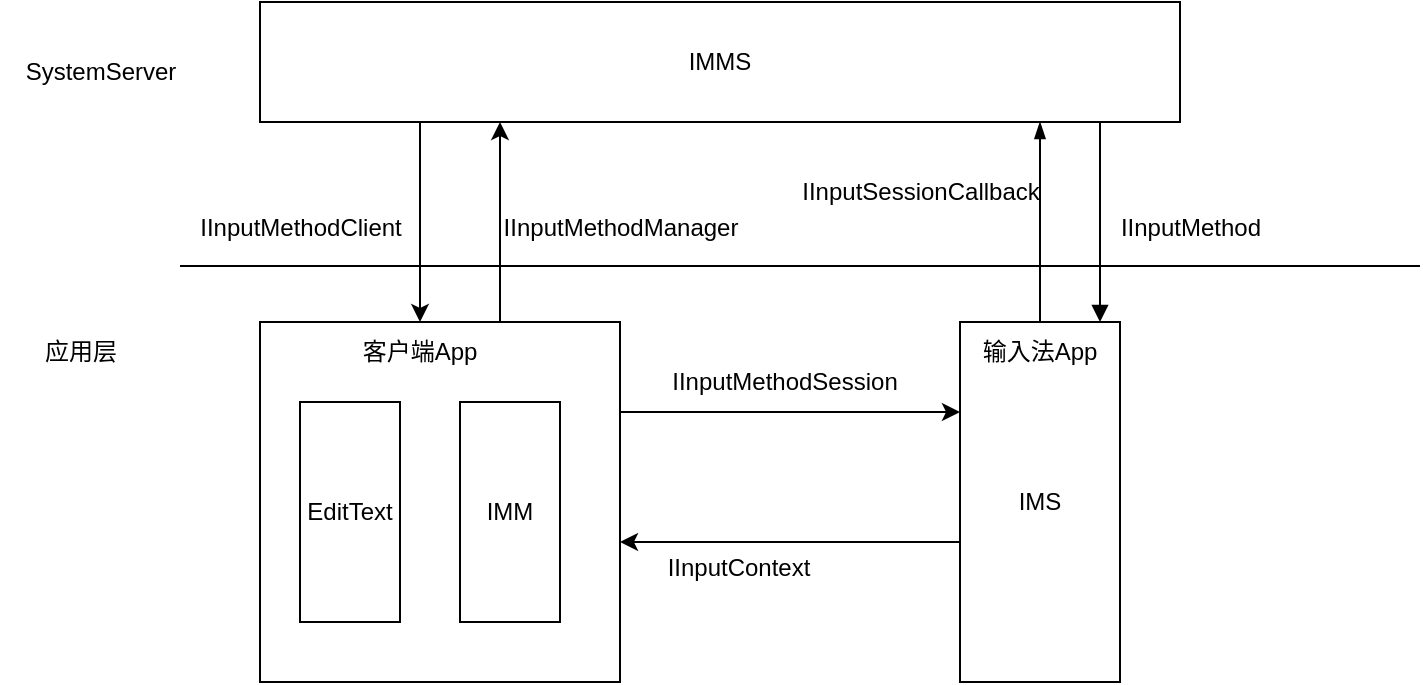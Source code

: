 <mxfile version="26.0.14" pages="5">
  <diagram name="IME模块交互图" id="A3KhLieHLwxe2es9GT4D">
    <mxGraphModel dx="696" dy="365" grid="1" gridSize="10" guides="1" tooltips="1" connect="1" arrows="1" fold="1" page="1" pageScale="1" pageWidth="827" pageHeight="1169" math="0" shadow="0">
      <root>
        <mxCell id="0" />
        <mxCell id="1" parent="0" />
        <mxCell id="1XHsIlju2dAWVkTbXADK-9" style="edgeStyle=orthogonalEdgeStyle;rounded=0;orthogonalLoop=1;jettySize=auto;html=1;entryX=0.5;entryY=0;entryDx=0;entryDy=0;fontSize=12;" parent="1" source="1XHsIlju2dAWVkTbXADK-1" target="1XHsIlju2dAWVkTbXADK-3" edge="1">
          <mxGeometry relative="1" as="geometry">
            <Array as="points">
              <mxPoint x="300" y="120" />
              <mxPoint x="300" y="120" />
            </Array>
          </mxGeometry>
        </mxCell>
        <mxCell id="FVcJxpQqXEOd5ikvfh9R-2" style="edgeStyle=orthogonalEdgeStyle;rounded=0;orthogonalLoop=1;jettySize=auto;html=1;startArrow=blockThin;startFill=1;endArrow=none;" edge="1" parent="1" source="1XHsIlju2dAWVkTbXADK-1" target="1XHsIlju2dAWVkTbXADK-6">
          <mxGeometry relative="1" as="geometry">
            <Array as="points">
              <mxPoint x="610" y="100" />
              <mxPoint x="610" y="100" />
            </Array>
          </mxGeometry>
        </mxCell>
        <mxCell id="1XHsIlju2dAWVkTbXADK-1" value="IMMS" style="rounded=0;whiteSpace=wrap;html=1;fontSize=12;" parent="1" vertex="1">
          <mxGeometry x="220" y="20" width="460" height="60" as="geometry" />
        </mxCell>
        <mxCell id="1XHsIlju2dAWVkTbXADK-15" style="edgeStyle=orthogonalEdgeStyle;rounded=0;orthogonalLoop=1;jettySize=auto;html=1;entryX=0;entryY=0.25;entryDx=0;entryDy=0;exitX=1;exitY=0.25;exitDx=0;exitDy=0;fontSize=12;" parent="1" source="1XHsIlju2dAWVkTbXADK-2" target="1XHsIlju2dAWVkTbXADK-6" edge="1">
          <mxGeometry relative="1" as="geometry" />
        </mxCell>
        <mxCell id="1XHsIlju2dAWVkTbXADK-16" value="IInputMethodSession" style="edgeLabel;html=1;align=center;verticalAlign=middle;resizable=0;points=[];fontSize=12;" parent="1XHsIlju2dAWVkTbXADK-15" vertex="1" connectable="0">
          <mxGeometry x="-0.273" y="8" relative="1" as="geometry">
            <mxPoint x="20" y="-7" as="offset" />
          </mxGeometry>
        </mxCell>
        <mxCell id="1XHsIlju2dAWVkTbXADK-2" value="" style="whiteSpace=wrap;html=1;aspect=fixed;fontSize=12;" parent="1" vertex="1">
          <mxGeometry x="220" y="180" width="180" height="180" as="geometry" />
        </mxCell>
        <mxCell id="1XHsIlju2dAWVkTbXADK-3" value="客户端App" style="text;html=1;align=center;verticalAlign=middle;whiteSpace=wrap;rounded=0;fontSize=12;" parent="1" vertex="1">
          <mxGeometry x="270" y="180" width="60" height="30" as="geometry" />
        </mxCell>
        <mxCell id="1XHsIlju2dAWVkTbXADK-4" value="EditText" style="rounded=0;whiteSpace=wrap;html=1;fontSize=12;" parent="1" vertex="1">
          <mxGeometry x="240" y="220" width="50" height="110" as="geometry" />
        </mxCell>
        <mxCell id="1XHsIlju2dAWVkTbXADK-5" value="IMM" style="rounded=0;whiteSpace=wrap;html=1;fontSize=12;" parent="1" vertex="1">
          <mxGeometry x="320" y="220" width="50" height="110" as="geometry" />
        </mxCell>
        <mxCell id="1XHsIlju2dAWVkTbXADK-17" style="edgeStyle=orthogonalEdgeStyle;rounded=0;orthogonalLoop=1;jettySize=auto;html=1;fontSize=12;" parent="1" source="1XHsIlju2dAWVkTbXADK-6" edge="1">
          <mxGeometry relative="1" as="geometry">
            <mxPoint x="400" y="290" as="targetPoint" />
            <Array as="points">
              <mxPoint x="400" y="290" />
            </Array>
          </mxGeometry>
        </mxCell>
        <mxCell id="1XHsIlju2dAWVkTbXADK-6" value="IMS" style="rounded=0;whiteSpace=wrap;html=1;fontSize=12;" parent="1" vertex="1">
          <mxGeometry x="570" y="180" width="80" height="180" as="geometry" />
        </mxCell>
        <mxCell id="1XHsIlju2dAWVkTbXADK-7" value="输入法App" style="text;html=1;align=center;verticalAlign=middle;whiteSpace=wrap;rounded=0;fontSize=12;" parent="1" vertex="1">
          <mxGeometry x="580" y="180" width="60" height="30" as="geometry" />
        </mxCell>
        <mxCell id="1XHsIlju2dAWVkTbXADK-10" style="edgeStyle=orthogonalEdgeStyle;rounded=0;orthogonalLoop=1;jettySize=auto;html=1;startArrow=block;startFill=1;endArrow=none;fontSize=12;" parent="1" source="1XHsIlju2dAWVkTbXADK-6" target="1XHsIlju2dAWVkTbXADK-1" edge="1">
          <mxGeometry relative="1" as="geometry">
            <Array as="points">
              <mxPoint x="640" y="130" />
              <mxPoint x="640" y="130" />
            </Array>
          </mxGeometry>
        </mxCell>
        <mxCell id="1XHsIlju2dAWVkTbXADK-11" style="edgeStyle=orthogonalEdgeStyle;rounded=0;orthogonalLoop=1;jettySize=auto;html=1;fontSize=12;" parent="1" source="1XHsIlju2dAWVkTbXADK-2" target="1XHsIlju2dAWVkTbXADK-1" edge="1">
          <mxGeometry relative="1" as="geometry">
            <Array as="points">
              <mxPoint x="340" y="110" />
              <mxPoint x="340" y="110" />
            </Array>
          </mxGeometry>
        </mxCell>
        <mxCell id="1XHsIlju2dAWVkTbXADK-12" value="IInputMethodManager" style="text;html=1;align=center;verticalAlign=middle;resizable=0;points=[];autosize=1;strokeColor=none;fillColor=none;fontSize=12;" parent="1" vertex="1">
          <mxGeometry x="330" y="118" width="140" height="30" as="geometry" />
        </mxCell>
        <mxCell id="1XHsIlju2dAWVkTbXADK-13" value="IInputMethodClient" style="text;html=1;align=center;verticalAlign=middle;resizable=0;points=[];autosize=1;strokeColor=none;fillColor=none;fontSize=12;" parent="1" vertex="1">
          <mxGeometry x="180" y="118" width="120" height="30" as="geometry" />
        </mxCell>
        <mxCell id="1XHsIlju2dAWVkTbXADK-14" value="IInputMethod" style="text;html=1;align=center;verticalAlign=middle;resizable=0;points=[];autosize=1;strokeColor=none;fillColor=none;fontSize=12;" parent="1" vertex="1">
          <mxGeometry x="640" y="118" width="90" height="30" as="geometry" />
        </mxCell>
        <mxCell id="1XHsIlju2dAWVkTbXADK-18" value="IInputContext" style="text;html=1;align=center;verticalAlign=middle;resizable=0;points=[];autosize=1;strokeColor=none;fillColor=none;fontSize=12;" parent="1" vertex="1">
          <mxGeometry x="414" y="288" width="90" height="30" as="geometry" />
        </mxCell>
        <mxCell id="Ci4ON3WNqU_r9USvBxGv-1" value="" style="line;strokeWidth=1;fillColor=none;align=left;verticalAlign=middle;spacingTop=-1;spacingLeft=3;spacingRight=3;rotatable=0;labelPosition=right;points=[];portConstraint=eastwest;strokeColor=inherit;" parent="1" vertex="1">
          <mxGeometry x="180" y="148" width="620" height="8" as="geometry" />
        </mxCell>
        <mxCell id="Ci4ON3WNqU_r9USvBxGv-2" value="应用层" style="text;html=1;align=center;verticalAlign=middle;resizable=0;points=[];autosize=1;strokeColor=none;fillColor=none;" parent="1" vertex="1">
          <mxGeometry x="100" y="180" width="60" height="30" as="geometry" />
        </mxCell>
        <mxCell id="Ci4ON3WNqU_r9USvBxGv-3" value="SystemServer" style="text;html=1;align=center;verticalAlign=middle;resizable=0;points=[];autosize=1;strokeColor=none;fillColor=none;" parent="1" vertex="1">
          <mxGeometry x="90" y="40" width="100" height="30" as="geometry" />
        </mxCell>
        <mxCell id="FVcJxpQqXEOd5ikvfh9R-3" value="IInputSessionCallback" style="text;html=1;align=center;verticalAlign=middle;resizable=0;points=[];autosize=1;strokeColor=none;fillColor=none;" vertex="1" parent="1">
          <mxGeometry x="480" y="100" width="140" height="30" as="geometry" />
        </mxCell>
      </root>
    </mxGraphModel>
  </diagram>
  <diagram id="_L2OAdhkrZePyM3R2bAZ" name="类图">
    <mxGraphModel dx="696" dy="365" grid="1" gridSize="10" guides="1" tooltips="1" connect="1" arrows="1" fold="1" page="1" pageScale="1" pageWidth="827" pageHeight="1169" math="0" shadow="0">
      <root>
        <mxCell id="0" />
        <mxCell id="1" parent="0" />
        <mxCell id="U2b2HhFMMXT17LnFS-RK-12" value="android.view.inputmethod" style="shape=folder;fontStyle=1;spacingTop=10;tabWidth=40;tabHeight=14;tabPosition=left;html=1;whiteSpace=wrap;" parent="1" vertex="1">
          <mxGeometry x="20" y="200" width="600" height="340" as="geometry" />
        </mxCell>
        <mxCell id="U2b2HhFMMXT17LnFS-RK-1" value="«interface»&lt;br&gt;&lt;b&gt;IInputContext&lt;/b&gt;" style="html=1;whiteSpace=wrap;" parent="1" vertex="1">
          <mxGeometry x="60" y="240" width="110" height="50" as="geometry" />
        </mxCell>
        <mxCell id="U2b2HhFMMXT17LnFS-RK-3" value="«interface»&lt;br&gt;&lt;b&gt;InputConnection&lt;/b&gt;" style="html=1;whiteSpace=wrap;" parent="1" vertex="1">
          <mxGeometry x="340" y="250" width="110" height="50" as="geometry" />
        </mxCell>
        <mxCell id="U2b2HhFMMXT17LnFS-RK-8" value="&lt;p style=&quot;margin:0px;margin-top:4px;text-align:center;&quot;&gt;&lt;b&gt;BaseInputConnection&lt;/b&gt;&lt;/p&gt;" style="verticalAlign=top;align=left;overflow=fill;html=1;whiteSpace=wrap;" parent="1" vertex="1">
          <mxGeometry x="320" y="415" width="150" height="40" as="geometry" />
        </mxCell>
        <mxCell id="U2b2HhFMMXT17LnFS-RK-9" value="" style="endArrow=block;dashed=1;endFill=0;endSize=12;html=1;rounded=0;" parent="1" source="U2b2HhFMMXT17LnFS-RK-8" target="U2b2HhFMMXT17LnFS-RK-3" edge="1">
          <mxGeometry width="160" relative="1" as="geometry">
            <mxPoint x="390" y="390" as="sourcePoint" />
            <mxPoint x="550" y="390" as="targetPoint" />
          </mxGeometry>
        </mxCell>
        <mxCell id="U2b2HhFMMXT17LnFS-RK-10" value="android.text" style="shape=folder;fontStyle=1;spacingTop=10;tabWidth=40;tabHeight=14;tabPosition=left;html=1;whiteSpace=wrap;" parent="1" vertex="1">
          <mxGeometry x="660" y="170" width="380" height="240" as="geometry" />
        </mxCell>
        <mxCell id="U2b2HhFMMXT17LnFS-RK-11" value="&lt;p style=&quot;margin:0px;margin-top:4px;text-align:center;&quot;&gt;&lt;b&gt;InputType&lt;/b&gt;&lt;/p&gt;" style="verticalAlign=top;align=left;overflow=fill;html=1;whiteSpace=wrap;" parent="1" vertex="1">
          <mxGeometry x="700" y="200" width="140" height="60" as="geometry" />
        </mxCell>
        <mxCell id="U2b2HhFMMXT17LnFS-RK-18" value="&lt;p style=&quot;margin:0px;margin-top:4px;text-align:center;&quot;&gt;&lt;b&gt;EditorInfo&lt;/b&gt;&lt;/p&gt;" style="verticalAlign=top;align=left;overflow=fill;html=1;whiteSpace=wrap;" parent="1" vertex="1">
          <mxGeometry x="470" y="255" width="140" height="40" as="geometry" />
        </mxCell>
        <mxCell id="U2b2HhFMMXT17LnFS-RK-20" value="" style="endArrow=diamondThin;endFill=1;endSize=24;html=1;rounded=0;entryX=1;entryY=0.5;entryDx=0;entryDy=0;exitX=0;exitY=0.75;exitDx=0;exitDy=0;" parent="1" source="U2b2HhFMMXT17LnFS-RK-11" target="U2b2HhFMMXT17LnFS-RK-18" edge="1">
          <mxGeometry width="160" relative="1" as="geometry">
            <mxPoint x="720" y="230" as="sourcePoint" />
            <mxPoint x="880" y="230" as="targetPoint" />
          </mxGeometry>
        </mxCell>
        <mxCell id="Tmlmgqdl4O0uzyfV7ePC-1" value="&lt;p style=&quot;margin:0px;margin-top:4px;text-align:center;&quot;&gt;&lt;b&gt;InputMethodManager&lt;/b&gt;&lt;/p&gt;" style="verticalAlign=top;align=left;overflow=fill;html=1;whiteSpace=wrap;" parent="1" vertex="1">
          <mxGeometry x="70" y="330" width="140" height="60" as="geometry" />
        </mxCell>
      </root>
    </mxGraphModel>
  </diagram>
  <diagram id="EWQzKdETG6eSZmohPhK9" name="IME基本概念流程">
    <mxGraphModel dx="1219" dy="429" grid="0" gridSize="10" guides="1" tooltips="1" connect="1" arrows="1" fold="1" page="0" pageScale="1" pageWidth="827" pageHeight="1169" math="0" shadow="0">
      <root>
        <mxCell id="0" />
        <mxCell id="1" parent="0" />
        <mxCell id="MgKqnsjIscYqb2wtCfhL-4" style="edgeStyle=orthogonalEdgeStyle;rounded=0;orthogonalLoop=1;jettySize=auto;html=1;curved=0;" edge="1" parent="1" source="MgKqnsjIscYqb2wtCfhL-1" target="MgKqnsjIscYqb2wtCfhL-2">
          <mxGeometry relative="1" as="geometry" />
        </mxCell>
        <mxCell id="MgKqnsjIscYqb2wtCfhL-1" value="客户端(IMM)" style="shape=umlLifeline;perimeter=lifelinePerimeter;whiteSpace=wrap;html=1;container=1;dropTarget=0;collapsible=0;recursiveResize=0;outlineConnect=0;portConstraint=eastwest;newEdgeStyle={&quot;curved&quot;:0,&quot;rounded&quot;:0};" vertex="1" parent="1">
          <mxGeometry x="-129" y="29" width="100" height="300" as="geometry" />
        </mxCell>
        <mxCell id="MgKqnsjIscYqb2wtCfhL-2" value="输入法管理服务(IMMS)" style="shape=umlLifeline;perimeter=lifelinePerimeter;whiteSpace=wrap;html=1;container=1;dropTarget=0;collapsible=0;recursiveResize=0;outlineConnect=0;portConstraint=eastwest;newEdgeStyle={&quot;curved&quot;:0,&quot;rounded&quot;:0};" vertex="1" parent="1">
          <mxGeometry x="39" y="29" width="158" height="301" as="geometry" />
        </mxCell>
        <mxCell id="MgKqnsjIscYqb2wtCfhL-8" style="edgeStyle=orthogonalEdgeStyle;rounded=0;orthogonalLoop=1;jettySize=auto;html=1;curved=0;dashed=1;" edge="1" parent="1" source="MgKqnsjIscYqb2wtCfhL-3" target="MgKqnsjIscYqb2wtCfhL-1">
          <mxGeometry relative="1" as="geometry">
            <Array as="points">
              <mxPoint x="-3" y="277" />
              <mxPoint x="-3" y="277" />
            </Array>
          </mxGeometry>
        </mxCell>
        <mxCell id="MgKqnsjIscYqb2wtCfhL-3" value="输入法管理服务(IMS)" style="shape=umlLifeline;perimeter=lifelinePerimeter;whiteSpace=wrap;html=1;container=1;dropTarget=0;collapsible=0;recursiveResize=0;outlineConnect=0;portConstraint=eastwest;newEdgeStyle={&quot;curved&quot;:0,&quot;rounded&quot;:0};" vertex="1" parent="1">
          <mxGeometry x="239" y="29" width="158" height="300" as="geometry" />
        </mxCell>
        <mxCell id="MgKqnsjIscYqb2wtCfhL-5" value="显示、隐藏输入法" style="text;html=1;align=center;verticalAlign=middle;resizable=0;points=[];autosize=1;strokeColor=none;fillColor=none;" vertex="1" parent="1">
          <mxGeometry x="-51" y="149" width="114" height="26" as="geometry" />
        </mxCell>
        <mxCell id="MgKqnsjIscYqb2wtCfhL-6" style="edgeStyle=orthogonalEdgeStyle;rounded=0;orthogonalLoop=1;jettySize=auto;html=1;curved=0;" edge="1" parent="1" source="MgKqnsjIscYqb2wtCfhL-2" target="MgKqnsjIscYqb2wtCfhL-3">
          <mxGeometry relative="1" as="geometry">
            <mxPoint x="142" y="226" as="sourcePoint" />
            <Array as="points">
              <mxPoint x="218" y="229" />
              <mxPoint x="218" y="229" />
            </Array>
          </mxGeometry>
        </mxCell>
        <mxCell id="MgKqnsjIscYqb2wtCfhL-7" value="显示、隐藏输入法" style="text;html=1;align=center;verticalAlign=middle;resizable=0;points=[];autosize=1;strokeColor=none;fillColor=none;" vertex="1" parent="1">
          <mxGeometry x="164" y="195" width="114" height="26" as="geometry" />
        </mxCell>
        <mxCell id="MgKqnsjIscYqb2wtCfhL-9" value="返回输入信息" style="text;html=1;align=center;verticalAlign=middle;resizable=0;points=[];autosize=1;strokeColor=none;fillColor=none;" vertex="1" parent="1">
          <mxGeometry x="52" y="251" width="90" height="26" as="geometry" />
        </mxCell>
      </root>
    </mxGraphModel>
  </diagram>
  <diagram id="zWcOCB7yK2CvtCDqZt56" name="输入法拉起流程">
    <mxGraphModel dx="3480" dy="1825" grid="1" gridSize="10" guides="1" tooltips="1" connect="1" arrows="1" fold="1" page="1" pageScale="1" pageWidth="827" pageHeight="1169" math="0" shadow="0">
      <root>
        <mxCell id="0" />
        <mxCell id="1" parent="0" />
        <mxCell id="XwH84VPgO4Bym34SIaJH-1" value="TextView" style="shape=umlLifeline;whiteSpace=wrap;html=1;container=1;dropTarget=0;collapsible=0;recursiveResize=0;outlineConnect=0;portConstraint=eastwest;newEdgeStyle={&quot;curved&quot;:0,&quot;rounded&quot;:0};points=[[0,0,0,0,5],[0,1,0,0,-5],[1,0,0,0,5],[1,1,0,0,-5]];perimeter=rectanglePerimeter;targetShapes=umlLifeline;participant=label;" vertex="1" parent="1">
          <mxGeometry x="40" y="120" width="100" height="550" as="geometry" />
        </mxCell>
        <mxCell id="XwH84VPgO4Bym34SIaJH-6" value="" style="html=1;points=[[0,0,0,0,5],[0,1,0,0,-5],[1,0,0,0,5],[1,1,0,0,-5]];perimeter=orthogonalPerimeter;outlineConnect=0;targetShapes=umlLifeline;portConstraint=eastwest;newEdgeStyle={&quot;curved&quot;:0,&quot;rounded&quot;:0};" vertex="1" parent="XwH84VPgO4Bym34SIaJH-1">
          <mxGeometry x="45" y="100" width="10" height="40" as="geometry" />
        </mxCell>
        <mxCell id="XwH84VPgO4Bym34SIaJH-7" value="onKeyDown" style="html=1;align=left;spacingLeft=2;endArrow=block;rounded=0;edgeStyle=orthogonalEdgeStyle;curved=0;rounded=0;" edge="1" target="XwH84VPgO4Bym34SIaJH-6" parent="XwH84VPgO4Bym34SIaJH-1">
          <mxGeometry relative="1" as="geometry">
            <mxPoint x="50" y="80" as="sourcePoint" />
            <Array as="points">
              <mxPoint x="80" y="110" />
            </Array>
          </mxGeometry>
        </mxCell>
        <mxCell id="XwH84VPgO4Bym34SIaJH-10" value="" style="html=1;points=[[0,0,0,0,5],[0,1,0,0,-5],[1,0,0,0,5],[1,1,0,0,-5]];perimeter=orthogonalPerimeter;outlineConnect=0;targetShapes=umlLifeline;portConstraint=eastwest;newEdgeStyle={&quot;curved&quot;:0,&quot;rounded&quot;:0};" vertex="1" parent="XwH84VPgO4Bym34SIaJH-1">
          <mxGeometry x="45" y="170" width="10" height="40" as="geometry" />
        </mxCell>
        <mxCell id="XwH84VPgO4Bym34SIaJH-11" value="ViewClicked" style="html=1;align=left;spacingLeft=2;endArrow=block;rounded=0;edgeStyle=orthogonalEdgeStyle;curved=0;rounded=0;" edge="1" target="XwH84VPgO4Bym34SIaJH-10" parent="XwH84VPgO4Bym34SIaJH-1">
          <mxGeometry relative="1" as="geometry">
            <mxPoint x="50" y="160" as="sourcePoint" />
            <Array as="points">
              <mxPoint x="55" y="160" />
              <mxPoint x="85" y="160" />
              <mxPoint x="85" y="230" />
            </Array>
          </mxGeometry>
        </mxCell>
        <mxCell id="XwH84VPgO4Bym34SIaJH-2" value="IMM" style="shape=umlLifeline;perimeter=lifelinePerimeter;whiteSpace=wrap;html=1;container=1;dropTarget=0;collapsible=0;recursiveResize=0;outlineConnect=0;portConstraint=eastwest;newEdgeStyle={&quot;curved&quot;:0,&quot;rounded&quot;:0};" vertex="1" parent="1">
          <mxGeometry x="190" y="120" width="100" height="560" as="geometry" />
        </mxCell>
        <mxCell id="XwH84VPgO4Bym34SIaJH-13" value="" style="html=1;points=[[0,0,0,0,5],[0,1,0,0,-5],[1,0,0,0,5],[1,1,0,0,-5]];perimeter=orthogonalPerimeter;outlineConnect=0;targetShapes=umlLifeline;portConstraint=eastwest;newEdgeStyle={&quot;curved&quot;:0,&quot;rounded&quot;:0};" vertex="1" parent="XwH84VPgO4Bym34SIaJH-2">
          <mxGeometry x="45" y="240" width="10" height="130" as="geometry" />
        </mxCell>
        <mxCell id="XwH84VPgO4Bym34SIaJH-17" value="" style="html=1;points=[[0,0,0,0,5],[0,1,0,0,-5],[1,0,0,0,5],[1,1,0,0,-5]];perimeter=orthogonalPerimeter;outlineConnect=0;targetShapes=umlLifeline;portConstraint=eastwest;newEdgeStyle={&quot;curved&quot;:0,&quot;rounded&quot;:0};" vertex="1" parent="XwH84VPgO4Bym34SIaJH-2">
          <mxGeometry x="50" y="300" width="10" height="40" as="geometry" />
        </mxCell>
        <mxCell id="XwH84VPgO4Bym34SIaJH-18" value="checkFocus" style="html=1;align=left;spacingLeft=2;endArrow=block;rounded=0;edgeStyle=orthogonalEdgeStyle;curved=0;rounded=0;" edge="1" target="XwH84VPgO4Bym34SIaJH-17" parent="XwH84VPgO4Bym34SIaJH-2">
          <mxGeometry relative="1" as="geometry">
            <mxPoint x="55" y="280" as="sourcePoint" />
            <Array as="points">
              <mxPoint x="85" y="310" />
            </Array>
          </mxGeometry>
        </mxCell>
        <mxCell id="XwH84VPgO4Bym34SIaJH-19" value="" style="html=1;points=[[0,0,0,0,5],[0,1,0,0,-5],[1,0,0,0,5],[1,1,0,0,-5]];perimeter=orthogonalPerimeter;outlineConnect=0;targetShapes=umlLifeline;portConstraint=eastwest;newEdgeStyle={&quot;curved&quot;:0,&quot;rounded&quot;:0};" vertex="1" parent="XwH84VPgO4Bym34SIaJH-2">
          <mxGeometry x="45" y="400" width="10" height="40" as="geometry" />
        </mxCell>
        <mxCell id="XwH84VPgO4Bym34SIaJH-20" value="startInputInner" style="html=1;align=left;spacingLeft=2;endArrow=block;rounded=0;edgeStyle=orthogonalEdgeStyle;curved=0;rounded=0;" edge="1" target="XwH84VPgO4Bym34SIaJH-19" parent="XwH84VPgO4Bym34SIaJH-2">
          <mxGeometry relative="1" as="geometry">
            <mxPoint x="50" y="380" as="sourcePoint" />
            <Array as="points">
              <mxPoint x="80" y="410" />
            </Array>
          </mxGeometry>
        </mxCell>
        <mxCell id="XwH84VPgO4Bym34SIaJH-3" value="IMMS" style="shape=umlLifeline;perimeter=lifelinePerimeter;whiteSpace=wrap;html=1;container=1;dropTarget=0;collapsible=0;recursiveResize=0;outlineConnect=0;portConstraint=eastwest;newEdgeStyle={&quot;curved&quot;:0,&quot;rounded&quot;:0};" vertex="1" parent="1">
          <mxGeometry x="390" y="120" width="100" height="1460" as="geometry" />
        </mxCell>
        <mxCell id="XwH84VPgO4Bym34SIaJH-24" value="" style="html=1;points=[[0,0,0,0,5],[0,1,0,0,-5],[1,0,0,0,5],[1,1,0,0,-5]];perimeter=orthogonalPerimeter;outlineConnect=0;targetShapes=umlLifeline;portConstraint=eastwest;newEdgeStyle={&quot;curved&quot;:0,&quot;rounded&quot;:0};" vertex="1" parent="XwH84VPgO4Bym34SIaJH-3">
          <mxGeometry x="45" y="520" width="10" height="40" as="geometry" />
        </mxCell>
        <mxCell id="XwH84VPgO4Bym34SIaJH-25" value="startInput" style="html=1;align=left;spacingLeft=2;endArrow=block;rounded=0;edgeStyle=orthogonalEdgeStyle;curved=0;rounded=0;" edge="1" target="XwH84VPgO4Bym34SIaJH-24" parent="XwH84VPgO4Bym34SIaJH-3">
          <mxGeometry relative="1" as="geometry">
            <mxPoint x="50" y="500" as="sourcePoint" />
            <Array as="points">
              <mxPoint x="80" y="530" />
            </Array>
          </mxGeometry>
        </mxCell>
        <mxCell id="XwH84VPgO4Bym34SIaJH-30" value="" style="html=1;points=[[0,0,0,0,5],[0,1,0,0,-5],[1,0,0,0,5],[1,1,0,0,-5]];perimeter=orthogonalPerimeter;outlineConnect=0;targetShapes=umlLifeline;portConstraint=eastwest;newEdgeStyle={&quot;curved&quot;:0,&quot;rounded&quot;:0};" vertex="1" parent="XwH84VPgO4Bym34SIaJH-3">
          <mxGeometry x="45" y="730" width="10" height="40" as="geometry" />
        </mxCell>
        <mxCell id="XwH84VPgO4Bym34SIaJH-31" value="startInputUncheckedLocked" style="html=1;align=left;spacingLeft=2;endArrow=block;rounded=0;edgeStyle=orthogonalEdgeStyle;curved=0;rounded=0;" edge="1" target="XwH84VPgO4Bym34SIaJH-30" parent="XwH84VPgO4Bym34SIaJH-3">
          <mxGeometry relative="1" as="geometry">
            <mxPoint x="50" y="710" as="sourcePoint" />
            <Array as="points">
              <mxPoint x="80" y="740" />
            </Array>
          </mxGeometry>
        </mxCell>
        <mxCell id="XwH84VPgO4Bym34SIaJH-32" value="" style="html=1;points=[[0,0,0,0,5],[0,1,0,0,-5],[1,0,0,0,5],[1,1,0,0,-5]];perimeter=orthogonalPerimeter;outlineConnect=0;targetShapes=umlLifeline;portConstraint=eastwest;newEdgeStyle={&quot;curved&quot;:0,&quot;rounded&quot;:0};" vertex="1" parent="XwH84VPgO4Bym34SIaJH-3">
          <mxGeometry x="45" y="630" width="10" height="40" as="geometry" />
        </mxCell>
        <mxCell id="XwH84VPgO4Bym34SIaJH-33" value="startInputLocked" style="html=1;align=left;spacingLeft=2;endArrow=block;rounded=0;edgeStyle=orthogonalEdgeStyle;curved=0;rounded=0;" edge="1" target="XwH84VPgO4Bym34SIaJH-32" parent="XwH84VPgO4Bym34SIaJH-3">
          <mxGeometry x="0.02" relative="1" as="geometry">
            <mxPoint x="50" y="610" as="sourcePoint" />
            <Array as="points">
              <mxPoint x="80" y="640" />
            </Array>
            <mxPoint as="offset" />
          </mxGeometry>
        </mxCell>
        <mxCell id="XwH84VPgO4Bym34SIaJH-34" value="" style="html=1;points=[[0,0,0,0,5],[0,1,0,0,-5],[1,0,0,0,5],[1,1,0,0,-5]];perimeter=orthogonalPerimeter;outlineConnect=0;targetShapes=umlLifeline;portConstraint=eastwest;newEdgeStyle={&quot;curved&quot;:0,&quot;rounded&quot;:0};" vertex="1" parent="XwH84VPgO4Bym34SIaJH-3">
          <mxGeometry x="45" y="820" width="10" height="40" as="geometry" />
        </mxCell>
        <mxCell id="XwH84VPgO4Bym34SIaJH-35" value="startInputInnerLoked" style="html=1;align=left;spacingLeft=2;endArrow=block;rounded=0;edgeStyle=orthogonalEdgeStyle;curved=0;rounded=0;" edge="1" parent="XwH84VPgO4Bym34SIaJH-3" target="XwH84VPgO4Bym34SIaJH-34">
          <mxGeometry relative="1" as="geometry">
            <mxPoint x="50" y="800" as="sourcePoint" />
            <Array as="points">
              <mxPoint x="80" y="830" />
            </Array>
          </mxGeometry>
        </mxCell>
        <mxCell id="XwH84VPgO4Bym34SIaJH-45" value="" style="html=1;points=[[0,0,0,0,5],[0,1,0,0,-5],[1,0,0,0,5],[1,1,0,0,-5]];perimeter=orthogonalPerimeter;outlineConnect=0;targetShapes=umlLifeline;portConstraint=eastwest;newEdgeStyle={&quot;curved&quot;:0,&quot;rounded&quot;:0};" vertex="1" parent="XwH84VPgO4Bym34SIaJH-3">
          <mxGeometry x="45" y="920" width="10" height="40" as="geometry" />
        </mxCell>
        <mxCell id="XwH84VPgO4Bym34SIaJH-46" value="bindCurrentInputMethodServiceLocked" style="html=1;align=left;spacingLeft=2;endArrow=block;rounded=0;edgeStyle=orthogonalEdgeStyle;curved=0;rounded=0;" edge="1" parent="XwH84VPgO4Bym34SIaJH-3">
          <mxGeometry relative="1" as="geometry">
            <mxPoint x="50" y="900" as="sourcePoint" />
            <Array as="points">
              <mxPoint x="80" y="900" />
              <mxPoint x="80" y="930" />
            </Array>
            <mxPoint x="55" y="930" as="targetPoint" />
          </mxGeometry>
        </mxCell>
        <mxCell id="XwH84VPgO4Bym34SIaJH-51" value="" style="html=1;points=[[0,0,0,0,5],[0,1,0,0,-5],[1,0,0,0,5],[1,1,0,0,-5]];perimeter=orthogonalPerimeter;outlineConnect=0;targetShapes=umlLifeline;portConstraint=eastwest;newEdgeStyle={&quot;curved&quot;:0,&quot;rounded&quot;:0};" vertex="1" parent="XwH84VPgO4Bym34SIaJH-3">
          <mxGeometry x="45" y="1030" width="10" height="40" as="geometry" />
        </mxCell>
        <mxCell id="XwH84VPgO4Bym34SIaJH-52" value="onServiceConndeted" style="html=1;align=left;spacingLeft=2;endArrow=block;rounded=0;edgeStyle=orthogonalEdgeStyle;curved=0;rounded=0;exitX=0.5;exitY=0.699;exitDx=0;exitDy=0;exitPerimeter=0;" edge="1" target="XwH84VPgO4Bym34SIaJH-51" parent="XwH84VPgO4Bym34SIaJH-3" source="XwH84VPgO4Bym34SIaJH-3">
          <mxGeometry x="-0.003" relative="1" as="geometry">
            <mxPoint x="60" y="990" as="sourcePoint" />
            <Array as="points">
              <mxPoint x="60" y="1020" />
              <mxPoint x="90" y="1020" />
              <mxPoint x="90" y="1050" />
            </Array>
            <mxPoint as="offset" />
          </mxGeometry>
        </mxCell>
        <mxCell id="XwH84VPgO4Bym34SIaJH-4" value="IMS" style="shape=umlLifeline;perimeter=lifelinePerimeter;whiteSpace=wrap;html=1;container=1;dropTarget=0;collapsible=0;recursiveResize=0;outlineConnect=0;portConstraint=eastwest;newEdgeStyle={&quot;curved&quot;:0,&quot;rounded&quot;:0};" vertex="1" parent="1">
          <mxGeometry x="590" y="120" width="100" height="1780" as="geometry" />
        </mxCell>
        <mxCell id="XwH84VPgO4Bym34SIaJH-61" value="" style="html=1;points=[[0,0,0,0,5],[0,1,0,0,-5],[1,0,0,0,5],[1,1,0,0,-5]];perimeter=orthogonalPerimeter;outlineConnect=0;targetShapes=umlLifeline;portConstraint=eastwest;newEdgeStyle={&quot;curved&quot;:0,&quot;rounded&quot;:0};" vertex="1" parent="XwH84VPgO4Bym34SIaJH-4">
          <mxGeometry x="45" y="1490" width="10" height="40" as="geometry" />
        </mxCell>
        <mxCell id="XwH84VPgO4Bym34SIaJH-62" value="showWindow" style="html=1;align=left;spacingLeft=2;endArrow=block;rounded=0;edgeStyle=orthogonalEdgeStyle;curved=0;rounded=0;" edge="1" target="XwH84VPgO4Bym34SIaJH-61" parent="XwH84VPgO4Bym34SIaJH-4">
          <mxGeometry relative="1" as="geometry">
            <mxPoint x="50" y="1470" as="sourcePoint" />
            <Array as="points">
              <mxPoint x="80" y="1500" />
            </Array>
          </mxGeometry>
        </mxCell>
        <mxCell id="XwH84VPgO4Bym34SIaJH-65" value="" style="html=1;points=[[0,0,0,0,5],[0,1,0,0,-5],[1,0,0,0,5],[1,1,0,0,-5]];perimeter=orthogonalPerimeter;outlineConnect=0;targetShapes=umlLifeline;portConstraint=eastwest;newEdgeStyle={&quot;curved&quot;:0,&quot;rounded&quot;:0};" vertex="1" parent="XwH84VPgO4Bym34SIaJH-4">
          <mxGeometry x="40" y="1594" width="10" height="40" as="geometry" />
        </mxCell>
        <mxCell id="XwH84VPgO4Bym34SIaJH-66" value="showWindowInner" style="html=1;align=left;spacingLeft=2;endArrow=block;rounded=0;edgeStyle=orthogonalEdgeStyle;curved=0;rounded=0;" edge="1" target="XwH84VPgO4Bym34SIaJH-65" parent="XwH84VPgO4Bym34SIaJH-4">
          <mxGeometry relative="1" as="geometry">
            <mxPoint x="45" y="1574" as="sourcePoint" />
            <Array as="points">
              <mxPoint x="75" y="1604" />
            </Array>
          </mxGeometry>
        </mxCell>
        <mxCell id="XwH84VPgO4Bym34SIaJH-69" value="" style="html=1;points=[[0,0,0,0,5],[0,1,0,0,-5],[1,0,0,0,5],[1,1,0,0,-5]];perimeter=orthogonalPerimeter;outlineConnect=0;targetShapes=umlLifeline;portConstraint=eastwest;newEdgeStyle={&quot;curved&quot;:0,&quot;rounded&quot;:0};" vertex="1" parent="XwH84VPgO4Bym34SIaJH-4">
          <mxGeometry x="45" y="1680" width="10" height="40" as="geometry" />
        </mxCell>
        <mxCell id="XwH84VPgO4Bym34SIaJH-70" value="onsStartInputView" style="html=1;align=left;spacingLeft=2;endArrow=block;rounded=0;edgeStyle=orthogonalEdgeStyle;curved=0;rounded=0;" edge="1" target="XwH84VPgO4Bym34SIaJH-69" parent="XwH84VPgO4Bym34SIaJH-4">
          <mxGeometry relative="1" as="geometry">
            <mxPoint x="50" y="1660" as="sourcePoint" />
            <Array as="points">
              <mxPoint x="80" y="1690" />
            </Array>
          </mxGeometry>
        </mxCell>
        <mxCell id="XwH84VPgO4Bym34SIaJH-14" value="ViewClicked" style="html=1;verticalAlign=bottom;startArrow=oval;endArrow=block;startSize=8;curved=0;rounded=0;" edge="1" target="XwH84VPgO4Bym34SIaJH-13" parent="1">
          <mxGeometry relative="1" as="geometry">
            <mxPoint x="86" y="370" as="sourcePoint" />
            <mxPoint x="230" y="370" as="targetPoint" />
            <Array as="points">
              <mxPoint x="160" y="370" />
            </Array>
          </mxGeometry>
        </mxCell>
        <mxCell id="XwH84VPgO4Bym34SIaJH-23" value="startInputOrWindowGainedFoucs" style="html=1;verticalAlign=bottom;startArrow=circle;startFill=1;endArrow=open;startSize=6;endSize=8;curved=0;rounded=0;" edge="1" parent="1" target="XwH84VPgO4Bym34SIaJH-3">
          <mxGeometry width="80" relative="1" as="geometry">
            <mxPoint x="230" y="590" as="sourcePoint" />
            <mxPoint x="310" y="590" as="targetPoint" />
          </mxGeometry>
        </mxCell>
        <mxCell id="XwH84VPgO4Bym34SIaJH-53" value="attachToken" style="html=1;verticalAlign=bottom;startArrow=circle;startFill=1;endArrow=open;startSize=6;endSize=8;curved=0;rounded=0;" edge="1" parent="1" target="XwH84VPgO4Bym34SIaJH-4">
          <mxGeometry width="80" relative="1" as="geometry">
            <mxPoint x="430" y="1250" as="sourcePoint" />
            <mxPoint x="510" y="1250" as="targetPoint" />
          </mxGeometry>
        </mxCell>
        <mxCell id="XwH84VPgO4Bym34SIaJH-54" value="CreateSession" style="html=1;verticalAlign=bottom;startArrow=circle;startFill=1;endArrow=open;startSize=6;endSize=8;curved=0;rounded=0;" edge="1" parent="1" target="XwH84VPgO4Bym34SIaJH-4">
          <mxGeometry width="80" relative="1" as="geometry">
            <mxPoint x="430" y="1320" as="sourcePoint" />
            <mxPoint x="520" y="1320" as="targetPoint" />
          </mxGeometry>
        </mxCell>
        <mxCell id="XwH84VPgO4Bym34SIaJH-56" value="onSessionCreated" style="html=1;verticalAlign=bottom;endArrow=open;dashed=1;endSize=8;curved=0;rounded=0;" edge="1" parent="1" target="XwH84VPgO4Bym34SIaJH-3">
          <mxGeometry relative="1" as="geometry">
            <mxPoint x="640" y="1370" as="sourcePoint" />
            <mxPoint x="560" y="1370" as="targetPoint" />
          </mxGeometry>
        </mxCell>
        <mxCell id="XwH84VPgO4Bym34SIaJH-58" value="bindInput" style="html=1;verticalAlign=bottom;startArrow=circle;startFill=1;endArrow=open;startSize=6;endSize=8;curved=0;rounded=0;" edge="1" parent="1" target="XwH84VPgO4Bym34SIaJH-4">
          <mxGeometry width="80" relative="1" as="geometry">
            <mxPoint x="430" y="1420" as="sourcePoint" />
            <mxPoint x="510" y="1420" as="targetPoint" />
          </mxGeometry>
        </mxCell>
        <mxCell id="XwH84VPgO4Bym34SIaJH-59" value="startInput" style="html=1;verticalAlign=bottom;startArrow=circle;startFill=1;endArrow=open;startSize=6;endSize=8;curved=0;rounded=0;" edge="1" parent="1" target="XwH84VPgO4Bym34SIaJH-4">
          <mxGeometry width="80" relative="1" as="geometry">
            <mxPoint x="430" y="1480" as="sourcePoint" />
            <mxPoint x="510" y="1480" as="targetPoint" />
          </mxGeometry>
        </mxCell>
        <mxCell id="XwH84VPgO4Bym34SIaJH-60" value="showSoftInput" style="html=1;verticalAlign=bottom;startArrow=circle;startFill=1;endArrow=open;startSize=6;endSize=8;curved=0;rounded=0;" edge="1" parent="1">
          <mxGeometry width="80" relative="1" as="geometry">
            <mxPoint x="430" y="1540" as="sourcePoint" />
            <mxPoint x="640" y="1540" as="targetPoint" />
          </mxGeometry>
        </mxCell>
      </root>
    </mxGraphModel>
  </diagram>
  <diagram id="ykWC26MdM2zx2y6lqm7m" name="IME模块交互图2">
    <mxGraphModel dx="696" dy="365" grid="1" gridSize="10" guides="1" tooltips="1" connect="1" arrows="1" fold="1" page="1" pageScale="1" pageWidth="827" pageHeight="1169" math="0" shadow="0">
      <root>
        <mxCell id="0" />
        <mxCell id="1" parent="0" />
        <mxCell id="SVr7UAonJSLWIjQpJ7fk-5" style="edgeStyle=orthogonalEdgeStyle;rounded=0;orthogonalLoop=1;jettySize=auto;html=1;curved=0;" edge="1" parent="1" source="SVr7UAonJSLWIjQpJ7fk-1" target="SVr7UAonJSLWIjQpJ7fk-2">
          <mxGeometry relative="1" as="geometry">
            <Array as="points">
              <mxPoint x="260" y="280" />
              <mxPoint x="260" y="280" />
            </Array>
          </mxGeometry>
        </mxCell>
        <mxCell id="SVr7UAonJSLWIjQpJ7fk-12" value="IInputMethodManager.aidl" style="edgeLabel;html=1;align=center;verticalAlign=middle;resizable=0;points=[];" vertex="1" connectable="0" parent="SVr7UAonJSLWIjQpJ7fk-5">
          <mxGeometry x="-0.186" y="6" relative="1" as="geometry">
            <mxPoint y="-4" as="offset" />
          </mxGeometry>
        </mxCell>
        <mxCell id="SVr7UAonJSLWIjQpJ7fk-1" value="客户端(IMM)" style="shape=umlLifeline;perimeter=lifelinePerimeter;whiteSpace=wrap;html=1;container=1;dropTarget=0;collapsible=0;recursiveResize=0;outlineConnect=0;portConstraint=eastwest;newEdgeStyle={&quot;curved&quot;:0,&quot;rounded&quot;:0};" vertex="1" parent="1">
          <mxGeometry x="120" y="200" width="100" height="300" as="geometry" />
        </mxCell>
        <mxCell id="SVr7UAonJSLWIjQpJ7fk-2" value="输入法管理服务（IMMS）" style="shape=umlLifeline;perimeter=lifelinePerimeter;whiteSpace=wrap;html=1;container=1;dropTarget=0;collapsible=0;recursiveResize=0;outlineConnect=0;portConstraint=eastwest;newEdgeStyle={&quot;curved&quot;:0,&quot;rounded&quot;:0};" vertex="1" parent="1">
          <mxGeometry x="300" y="200" width="100" height="300" as="geometry" />
        </mxCell>
        <mxCell id="SVr7UAonJSLWIjQpJ7fk-3" value="输入法(IMS)" style="shape=umlLifeline;perimeter=lifelinePerimeter;whiteSpace=wrap;html=1;container=1;dropTarget=0;collapsible=0;recursiveResize=0;outlineConnect=0;portConstraint=eastwest;newEdgeStyle={&quot;curved&quot;:0,&quot;rounded&quot;:0};" vertex="1" parent="1">
          <mxGeometry x="500" y="200" width="100" height="300" as="geometry" />
        </mxCell>
        <mxCell id="SVr7UAonJSLWIjQpJ7fk-6" style="edgeStyle=orthogonalEdgeStyle;rounded=0;orthogonalLoop=1;jettySize=auto;html=1;curved=0;endArrow=none;startFill=1;startArrow=block;" edge="1" parent="1">
          <mxGeometry relative="1" as="geometry">
            <mxPoint x="170" y="320" as="sourcePoint" />
            <mxPoint x="350" y="320" as="targetPoint" />
            <Array as="points">
              <mxPoint x="260" y="320" />
              <mxPoint x="260" y="320" />
            </Array>
          </mxGeometry>
        </mxCell>
        <mxCell id="SVr7UAonJSLWIjQpJ7fk-7" style="edgeStyle=orthogonalEdgeStyle;rounded=0;orthogonalLoop=1;jettySize=auto;html=1;curved=0;" edge="1" parent="1" target="SVr7UAonJSLWIjQpJ7fk-3">
          <mxGeometry relative="1" as="geometry">
            <mxPoint x="350" y="360" as="sourcePoint" />
            <mxPoint x="530" y="360" as="targetPoint" />
            <Array as="points">
              <mxPoint x="350" y="361" />
            </Array>
          </mxGeometry>
        </mxCell>
        <mxCell id="SVr7UAonJSLWIjQpJ7fk-9" style="edgeStyle=orthogonalEdgeStyle;rounded=0;orthogonalLoop=1;jettySize=auto;html=1;curved=0;" edge="1" parent="1" source="SVr7UAonJSLWIjQpJ7fk-1" target="SVr7UAonJSLWIjQpJ7fk-3">
          <mxGeometry relative="1" as="geometry">
            <mxPoint x="280" y="440" as="sourcePoint" />
            <mxPoint x="480" y="441" as="targetPoint" />
            <Array as="points">
              <mxPoint x="370" y="450" />
              <mxPoint x="370" y="450" />
            </Array>
          </mxGeometry>
        </mxCell>
        <mxCell id="SVr7UAonJSLWIjQpJ7fk-10" style="edgeStyle=orthogonalEdgeStyle;rounded=0;orthogonalLoop=1;jettySize=auto;html=1;curved=0;startArrow=block;startFill=1;endArrow=none;" edge="1" parent="1">
          <mxGeometry relative="1" as="geometry">
            <mxPoint x="170" y="474.5" as="sourcePoint" />
            <mxPoint x="550" y="474.5" as="targetPoint" />
            <Array as="points">
              <mxPoint x="370" y="474.5" />
              <mxPoint x="370" y="474.5" />
            </Array>
          </mxGeometry>
        </mxCell>
        <mxCell id="SVr7UAonJSLWIjQpJ7fk-11" style="edgeStyle=orthogonalEdgeStyle;rounded=0;orthogonalLoop=1;jettySize=auto;html=1;curved=0;" edge="1" parent="1" source="SVr7UAonJSLWIjQpJ7fk-3" target="SVr7UAonJSLWIjQpJ7fk-2">
          <mxGeometry relative="1" as="geometry">
            <mxPoint x="360" y="370" as="sourcePoint" />
            <mxPoint x="560" y="371" as="targetPoint" />
            <Array as="points">
              <mxPoint x="450" y="400" />
              <mxPoint x="450" y="400" />
            </Array>
          </mxGeometry>
        </mxCell>
        <mxCell id="SVr7UAonJSLWIjQpJ7fk-14" value="IInputMethodClient.aidl" style="edgeLabel;html=1;align=center;verticalAlign=middle;resizable=0;points=[];" vertex="1" connectable="0" parent="1">
          <mxGeometry x="252.5" y="310" as="geometry" />
        </mxCell>
        <UserObject label="&lt;span style=&quot;color: rgb(0, 0, 0); font-family: Helvetica; font-size: 11px; font-style: normal; font-variant-ligatures: normal; font-variant-caps: normal; font-weight: 400; letter-spacing: normal; orphans: 2; text-align: center; text-indent: 0px; text-transform: none; widows: 2; word-spacing: 0px; -webkit-text-stroke-width: 0px; white-space: nowrap; background-color: rgb(255, 255, 255); text-decoration-thickness: initial; text-decoration-style: initial; text-decoration-color: initial; float: none; display: inline !important;&quot;&gt;IInputMethod.aidl&lt;/span&gt;" link="&lt;span style=&quot;color: rgb(0, 0, 0); font-family: Helvetica; font-size: 11px; font-style: normal; font-variant-ligatures: normal; font-variant-caps: normal; font-weight: 400; letter-spacing: normal; orphans: 2; text-align: center; text-indent: 0px; text-transform: none; widows: 2; word-spacing: 0px; -webkit-text-stroke-width: 0px; white-space: nowrap; background-color: rgb(255, 255, 255); text-decoration-thickness: initial; text-decoration-style: initial; text-decoration-color: initial; display: inline !important; float: none;&quot;&gt;IInputMethodClient.aidl&lt;/span&gt;" id="SVr7UAonJSLWIjQpJ7fk-15">
          <mxCell style="text;whiteSpace=wrap;html=1;" vertex="1" parent="1">
            <mxGeometry x="380" y="340" width="90" height="20" as="geometry" />
          </mxCell>
        </UserObject>
        <UserObject label="&lt;span style=&quot;color: rgb(0, 0, 0); font-family: Helvetica; font-size: 11px; font-style: normal; font-variant-ligatures: normal; font-variant-caps: normal; font-weight: 400; letter-spacing: normal; orphans: 2; text-align: center; text-indent: 0px; text-transform: none; widows: 2; word-spacing: 0px; -webkit-text-stroke-width: 0px; white-space: nowrap; background-color: rgb(255, 255, 255); text-decoration-thickness: initial; text-decoration-style: initial; text-decoration-color: initial; float: none; display: inline !important;&quot;&gt;IInputSessionCallback.aidl&lt;/span&gt;" link="&lt;span style=&quot;color: rgb(0, 0, 0); font-family: Helvetica; font-size: 11px; font-style: normal; font-variant-ligatures: normal; font-variant-caps: normal; font-weight: 400; letter-spacing: normal; orphans: 2; text-align: center; text-indent: 0px; text-transform: none; widows: 2; word-spacing: 0px; -webkit-text-stroke-width: 0px; white-space: nowrap; background-color: rgb(255, 255, 255); text-decoration-thickness: initial; text-decoration-style: initial; text-decoration-color: initial; display: inline !important; float: none;&quot;&gt;IInputMethodClient.aidl&lt;/span&gt;" id="SVr7UAonJSLWIjQpJ7fk-16">
          <mxCell style="text;whiteSpace=wrap;html=1;" vertex="1" parent="1">
            <mxGeometry x="380" y="380" width="130" height="20" as="geometry" />
          </mxCell>
        </UserObject>
        <UserObject label="&lt;span style=&quot;color: rgb(0, 0, 0); font-family: Helvetica; font-size: 11px; font-style: normal; font-variant-ligatures: normal; font-variant-caps: normal; font-weight: 400; letter-spacing: normal; orphans: 2; text-align: center; text-indent: 0px; text-transform: none; widows: 2; word-spacing: 0px; -webkit-text-stroke-width: 0px; white-space: nowrap; background-color: rgb(255, 255, 255); text-decoration-thickness: initial; text-decoration-style: initial; text-decoration-color: initial; float: none; display: inline !important;&quot;&gt;IInputContext.aidl&lt;/span&gt;" link="&lt;span style=&quot;color: rgb(0, 0, 0); font-family: Helvetica; font-size: 11px; font-style: normal; font-variant-ligatures: normal; font-variant-caps: normal; font-weight: 400; letter-spacing: normal; orphans: 2; text-align: center; text-indent: 0px; text-transform: none; widows: 2; word-spacing: 0px; -webkit-text-stroke-width: 0px; white-space: nowrap; background-color: rgb(255, 255, 255); text-decoration-thickness: initial; text-decoration-style: initial; text-decoration-color: initial; display: inline !important; float: none;&quot;&gt;IInputMethodClient.aidl&lt;/span&gt;" id="SVr7UAonJSLWIjQpJ7fk-17">
          <mxCell style="text;whiteSpace=wrap;html=1;" vertex="1" parent="1">
            <mxGeometry x="314" y="420" width="100" height="20" as="geometry" />
          </mxCell>
        </UserObject>
        <UserObject label="&lt;span style=&quot;color: rgb(0, 0, 0); font-family: Helvetica; font-size: 11px; font-style: normal; font-variant-ligatures: normal; font-variant-caps: normal; font-weight: 400; letter-spacing: normal; orphans: 2; text-align: center; text-indent: 0px; text-transform: none; widows: 2; word-spacing: 0px; -webkit-text-stroke-width: 0px; white-space: nowrap; background-color: rgb(255, 255, 255); text-decoration-thickness: initial; text-decoration-style: initial; text-decoration-color: initial; float: none; display: inline !important;&quot;&gt;IInputMethodSession.aidl&lt;/span&gt;" link="&lt;span style=&quot;color: rgb(0, 0, 0); font-family: Helvetica; font-size: 11px; font-style: normal; font-variant-ligatures: normal; font-variant-caps: normal; font-weight: 400; letter-spacing: normal; orphans: 2; text-align: center; text-indent: 0px; text-transform: none; widows: 2; word-spacing: 0px; -webkit-text-stroke-width: 0px; white-space: nowrap; background-color: rgb(255, 255, 255); text-decoration-thickness: initial; text-decoration-style: initial; text-decoration-color: initial; display: inline !important; float: none;&quot;&gt;IInputMethodClient.aidl&lt;/span&gt;" id="SVr7UAonJSLWIjQpJ7fk-18">
          <mxCell style="text;whiteSpace=wrap;html=1;" vertex="1" parent="1">
            <mxGeometry x="300" y="450" width="100" height="20" as="geometry" />
          </mxCell>
        </UserObject>
      </root>
    </mxGraphModel>
  </diagram>
</mxfile>
